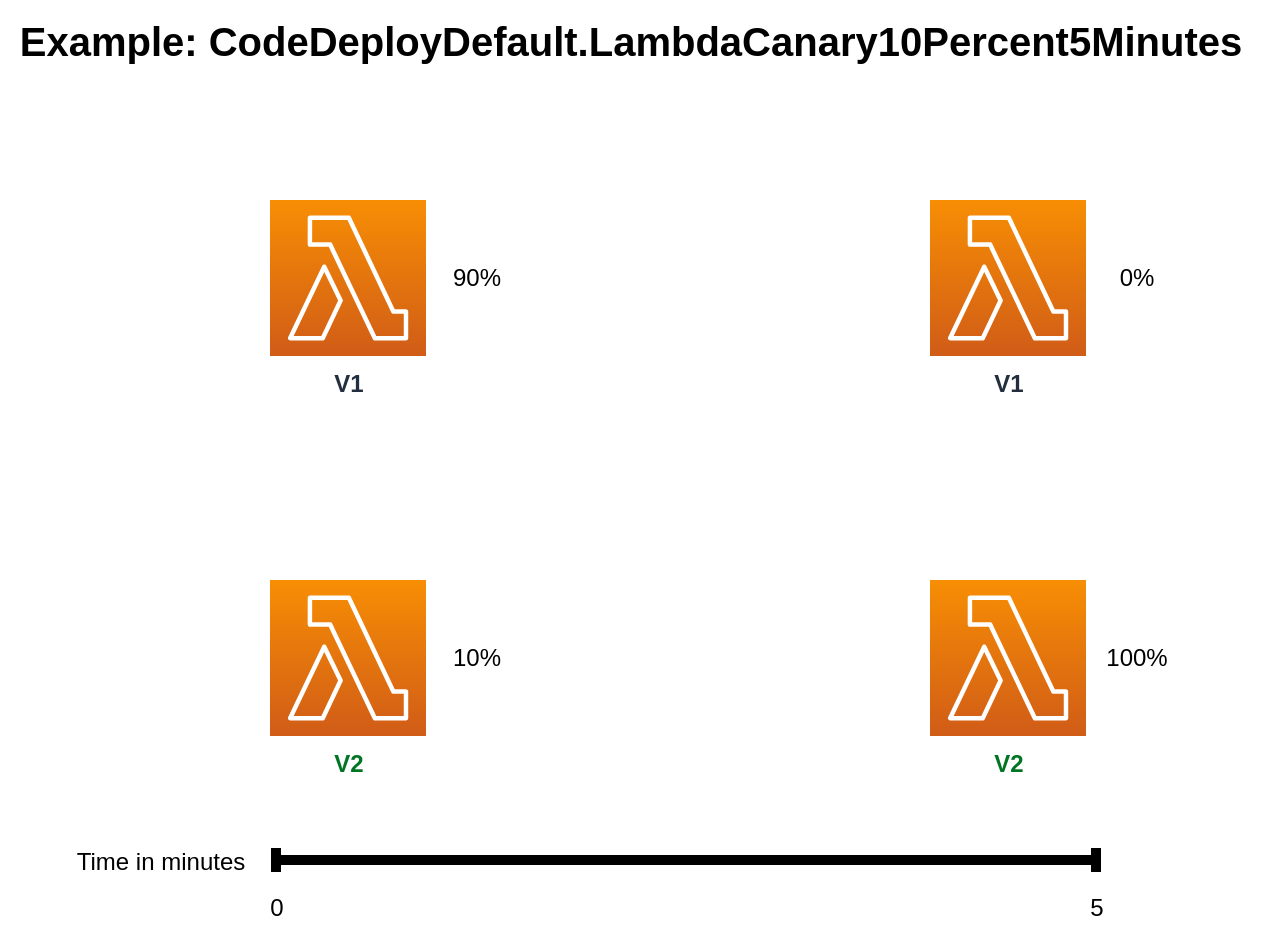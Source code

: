 <mxfile version="21.2.8" type="device">
  <diagram name="Page-1" id="iqDEgcu0wYxb1HhkDhMG">
    <mxGraphModel dx="1642" dy="845" grid="1" gridSize="10" guides="1" tooltips="1" connect="1" arrows="1" fold="1" page="1" pageScale="1" pageWidth="850" pageHeight="1100" math="0" shadow="0">
      <root>
        <mxCell id="0" />
        <mxCell id="1" parent="0" />
        <mxCell id="QrJpmmwZMzmtpYAgnL7e-2" value="V1" style="sketch=0;points=[[0,0,0],[0.25,0,0],[0.5,0,0],[0.75,0,0],[1,0,0],[0,1,0],[0.25,1,0],[0.5,1,0],[0.75,1,0],[1,1,0],[0,0.25,0],[0,0.5,0],[0,0.75,0],[1,0.25,0],[1,0.5,0],[1,0.75,0]];outlineConnect=0;fontColor=#232F3E;gradientColor=#F78E04;gradientDirection=north;fillColor=#D05C17;strokeColor=#ffffff;dashed=0;verticalLabelPosition=bottom;verticalAlign=top;align=center;html=1;fontSize=12;fontStyle=1;aspect=fixed;shape=mxgraph.aws4.resourceIcon;resIcon=mxgraph.aws4.lambda;" vertex="1" parent="1">
          <mxGeometry x="110" y="260" width="78" height="78" as="geometry" />
        </mxCell>
        <mxCell id="QrJpmmwZMzmtpYAgnL7e-7" value="90%" style="text;html=1;align=center;verticalAlign=middle;resizable=0;points=[];autosize=1;strokeColor=none;fillColor=none;" vertex="1" parent="1">
          <mxGeometry x="188" y="284" width="50" height="30" as="geometry" />
        </mxCell>
        <mxCell id="QrJpmmwZMzmtpYAgnL7e-8" value="V1" style="sketch=0;points=[[0,0,0],[0.25,0,0],[0.5,0,0],[0.75,0,0],[1,0,0],[0,1,0],[0.25,1,0],[0.5,1,0],[0.75,1,0],[1,1,0],[0,0.25,0],[0,0.5,0],[0,0.75,0],[1,0.25,0],[1,0.5,0],[1,0.75,0]];outlineConnect=0;fontColor=#232F3E;gradientColor=#F78E04;gradientDirection=north;fillColor=#D05C17;strokeColor=#ffffff;dashed=0;verticalLabelPosition=bottom;verticalAlign=top;align=center;html=1;fontSize=12;fontStyle=1;aspect=fixed;shape=mxgraph.aws4.resourceIcon;resIcon=mxgraph.aws4.lambda;" vertex="1" parent="1">
          <mxGeometry x="440" y="260" width="78" height="78" as="geometry" />
        </mxCell>
        <mxCell id="QrJpmmwZMzmtpYAgnL7e-9" value="0%" style="text;html=1;align=center;verticalAlign=middle;resizable=0;points=[];autosize=1;strokeColor=none;fillColor=none;" vertex="1" parent="1">
          <mxGeometry x="523" y="284" width="40" height="30" as="geometry" />
        </mxCell>
        <mxCell id="QrJpmmwZMzmtpYAgnL7e-10" value="V2" style="sketch=0;points=[[0,0,0],[0.25,0,0],[0.5,0,0],[0.75,0,0],[1,0,0],[0,1,0],[0.25,1,0],[0.5,1,0],[0.75,1,0],[1,1,0],[0,0.25,0],[0,0.5,0],[0,0.75,0],[1,0.25,0],[1,0.5,0],[1,0.75,0]];outlineConnect=0;fontColor=#007523;gradientColor=#F78E04;gradientDirection=north;fillColor=#D05C17;strokeColor=#ffffff;dashed=0;verticalLabelPosition=bottom;verticalAlign=top;align=center;html=1;fontSize=12;fontStyle=1;aspect=fixed;shape=mxgraph.aws4.resourceIcon;resIcon=mxgraph.aws4.lambda;" vertex="1" parent="1">
          <mxGeometry x="110" y="450" width="78" height="78" as="geometry" />
        </mxCell>
        <mxCell id="QrJpmmwZMzmtpYAgnL7e-11" value="10%" style="text;html=1;align=center;verticalAlign=middle;resizable=0;points=[];autosize=1;strokeColor=none;fillColor=none;" vertex="1" parent="1">
          <mxGeometry x="188" y="474" width="50" height="30" as="geometry" />
        </mxCell>
        <mxCell id="QrJpmmwZMzmtpYAgnL7e-12" value="V2" style="sketch=0;points=[[0,0,0],[0.25,0,0],[0.5,0,0],[0.75,0,0],[1,0,0],[0,1,0],[0.25,1,0],[0.5,1,0],[0.75,1,0],[1,1,0],[0,0.25,0],[0,0.5,0],[0,0.75,0],[1,0.25,0],[1,0.5,0],[1,0.75,0]];outlineConnect=0;fontColor=#007523;gradientColor=#F78E04;gradientDirection=north;fillColor=#D05C17;strokeColor=#ffffff;dashed=0;verticalLabelPosition=bottom;verticalAlign=top;align=center;html=1;fontSize=12;fontStyle=1;aspect=fixed;shape=mxgraph.aws4.resourceIcon;resIcon=mxgraph.aws4.lambda;" vertex="1" parent="1">
          <mxGeometry x="440" y="450" width="78" height="78" as="geometry" />
        </mxCell>
        <mxCell id="QrJpmmwZMzmtpYAgnL7e-13" value="100%" style="text;html=1;align=center;verticalAlign=middle;resizable=0;points=[];autosize=1;strokeColor=none;fillColor=none;" vertex="1" parent="1">
          <mxGeometry x="518" y="474" width="50" height="30" as="geometry" />
        </mxCell>
        <mxCell id="QrJpmmwZMzmtpYAgnL7e-16" value="" style="endArrow=baseDash;html=1;rounded=0;startArrow=baseDash;startFill=0;endFill=0;strokeWidth=5;targetPerimeterSpacing=0;" edge="1" parent="1">
          <mxGeometry width="50" height="50" relative="1" as="geometry">
            <mxPoint x="113" y="590" as="sourcePoint" />
            <mxPoint x="523" y="590" as="targetPoint" />
          </mxGeometry>
        </mxCell>
        <mxCell id="QrJpmmwZMzmtpYAgnL7e-17" value="0" style="text;html=1;align=center;verticalAlign=middle;resizable=0;points=[];autosize=1;strokeColor=none;fillColor=none;" vertex="1" parent="1">
          <mxGeometry x="98" y="599" width="30" height="30" as="geometry" />
        </mxCell>
        <mxCell id="QrJpmmwZMzmtpYAgnL7e-18" value="5" style="text;html=1;align=center;verticalAlign=middle;resizable=0;points=[];autosize=1;strokeColor=none;fillColor=none;" vertex="1" parent="1">
          <mxGeometry x="508" y="599" width="30" height="30" as="geometry" />
        </mxCell>
        <mxCell id="QrJpmmwZMzmtpYAgnL7e-19" value="Time in minutes" style="text;html=1;align=center;verticalAlign=middle;resizable=0;points=[];autosize=1;strokeColor=none;fillColor=none;" vertex="1" parent="1">
          <mxGeometry y="576" width="110" height="30" as="geometry" />
        </mxCell>
        <mxCell id="QrJpmmwZMzmtpYAgnL7e-20" value="Example:&amp;nbsp;CodeDeployDefault.LambdaCanary10Percent5Minutes" style="text;html=1;align=center;verticalAlign=middle;resizable=0;points=[];autosize=1;strokeColor=none;fillColor=none;fontStyle=1;fontSize=20;" vertex="1" parent="1">
          <mxGeometry x="-25" y="160" width="630" height="40" as="geometry" />
        </mxCell>
      </root>
    </mxGraphModel>
  </diagram>
</mxfile>
